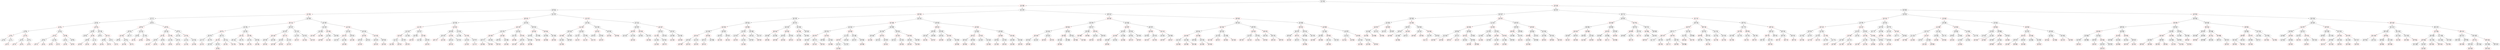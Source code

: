 digraph{
28280569 [label="[5191,5448]
max = 7340", color = black];
28280569->7307353;
28280569->51402021;
7307353 [label="[2532,2886]
max = 4469", color = red];
7307353->3049177;
7307353->17326314;
51402021 [label="[7003,7340]
max = 8285", color = red];
51402021->40311153;
51402021->68293256;
3049177 [label="[1508,2022]
max = 2830", color = black];
3049177->946017;
3049177->5860931;
17326314 [label="[3877,4469]
max = 5170", color = black];
17326314->10471681;
17326314->22748001;
40311153 [label="[6013,6704]
max = 6731", color = black];
40311153->31850079;
40311153->42856278;
68293256 [label="[8243,8285]
max = 9342", color = black];
68293256->60579223;
68293256->85273777;
946017 [label="[752,1258]
max = 1980", color = red];
946017->289501;
946017->2308681;
5860931 [label="[2071,2830]
max = 3178", color = black];
5860931->4556539;
5860931->7220417;
10471681 [label="[3030,3456]
max = 3569", color = red];
10471681->10160944;
10471681->12171358;
22748001 [label="[4400,5170]
max = 5819", color = black];
22748001->17915591;
22748001->28548015;
31850079 [label="[5543,5746]
max = 6297", color = black];
31850079->28445353;
31850079->36598165;
42856278 [label="[6367,6731]
max = 7513", color = black];
42856278->40891128;
42856278->50765342;
60579223 [label="[7503,8074]
max = 8258", color = black];
60579223->54959893;
60579223->64098597;
85273777 [label="[9128,9342]
max = 10012", color = red];
85273777->83084401;
85273777->94373113;
289501 [label="[375,772]
max = 874", color = black];
289501->103597;
289501->468465;
2308681 [label="[1166,1980]
max = 1980", color = black];
2308681->1167136;
2308681->2213281;
4556539 [label="[1806,2523]
max = 2523", color = red];
4556539->3806209;
4556539->4634694;
7220417 [label="[2272,3178]
max = 3178", color = red];
7220417->5129883;
7220417->6434551;
10160944 [label="[2847,3569]
max = 3761", color = black];
10160944->7352077;
10160944->11211542;
12171358 [label="[3447,3531]
max = 4554", color = black];
12171358->11328493;
12171358->16567453;
17915591 [label="[4081,4390]
max = 4633", color = red];
17915591->17881813;
17915591->19574426;
28548015 [label="[4906,5819]
max = 5819", color = red];
28548015->24112301;
28548015->25525951;
28445353 [label="[5304,5363]
max = 5949", color = black];
28445353->30365956;
28445353->32552929;
36598165 [label="[5812,6297]
max = 6791", color = red];
36598165->36618933;
36598165->40087274;
40891128 [label="[6263,6529]
max = 6911", color = black];
40891128->38438480;
40891128->43725898;
50765342 [label="[6757,7513]
max = 7611", color = red];
50765342->46457645;
50765342->52203850;
54959893 [label="[7404,7423]
max = 7423", color = red];
54959893->54759681;
54959893->56830897;
64098597 [label="[7762,8258]
max = 8258", color = red];
64098597->60698565;
64098597->65285203;
83084401 [label="[8820,9420]
max = 9484", color = black];
83084401->81382205;
83084401->82049606;
94373113 [label="[9426,10012]
max = 10100", color = black];
94373113->86480359;
94373113->96808501;
103597 [label="[194,534]
max = 981", color = black];
103597->13366;
103597->275662;
468465 [label="[536,874]
max = 874", color = black];
468465->330573;
468465->458767;
1167136 [label="[995,1173]
max = 1596", color = red];
1167136->1396501;
1167136->1466921;
2213281 [label="[1305,1696]
max = 1951", color = black];
2213281->2007939;
2213281->2680675;
3806209 [label="[1652,2304]
max = 2304", color = black];
3806209->3083036;
3806209->3762936;
4634694 [label="[2023,2291]
max = 2542", color = black];
4634694->4156076;
4634694->5183139;
5129883 [label="[2182,2351]
max = 2964", color = black];
5129883->4943963;
5129883->6630469;
6434551 [label="[2370,2715]
max = 2930", color = black];
6434551->6809321;
6434551->6009853;
7352077 [label="[2699,2724]
max = 3689", color = black];
7352077->8639401;
7352077->10214842;
11211542 [label="[2981,3761]
max = 3761", color = black];
11211542->8549776;
11211542->10996441;
11328493 [label="[3297,3436]
max = 3899", color = red];
11328493->10366921;
11328493->13073348;
16567453 [label="[3638,4554]
max = 4554", color = black];
16567453->14685304;
16567453->14950247;
17881813 [label="[4022,4446]
max = 4747", color = black];
17881813->18384415;
17881813->19225351;
19574426 [label="[4225,4633]
max = 4896", color = black];
19574426->20499553;
19574426->19539601;
24112301 [label="[4682,5150]
max = 5382", color = black];
24112301->24418135;
24112301->24357586;
25525951 [label="[5010,5095]
max = 6090", color = black];
25525951->27877096;
25525951->31059001;
30365956 [label="[5231,5805]
max = 6042", color = black];
30365956->31533199;
30365956->30700566;
32552929 [label="[5472,5949]
max = 6493", color = red];
32552929->32457565;
32552929->35743966;
36618933 [label="[5711,6412]
max = 6412", color = black];
36618933->33765733;
36618933->33558706;
40087274 [label="[5903,6791]
max = 6791", color = black];
40087274->35954010;
40087274->37296473;
38438480 [label="[6161,6239]
max = 6990", color = red];
38438480->42324451;
38438480->42554401;
43725898 [label="[6327,6911]
max = 7055", color = red];
43725898->41556421;
43725898->44890966;
46457645 [label="[6586,7054]
max = 7449", color = black];
46457645->42839015;
46457645->49826362;
52203850 [label="[6859,7611]
max = 7758", color = black];
52203850->52684579;
52203850->52017819;
54759681 [label="[7160,7648]
max = 7974", color = black];
54759681->54900467;
54759681->57739735;
56830897 [label="[7464,7614]
max = 7933", color = black];
56830897->59013588;
56830897->57590411;
60698565 [label="[7636,7949]
max = 8093", color = black];
60698565->61320662;
60698565->61824921;
65285203 [label="[7922,8241]
max = 9030", color = black];
65285203->67969465;
65285203->73585471;
81382205 [label="[8581,9484]
max = 9515", color = red];
81382205->77295905;
81382205->83408491;
82049606 [label="[8933,9185]
max = 9991", color = black];
82049606->82644668;
82049606->90758245;
86480359 [label="[9281,9318]
max = 9997", color = black];
86480359->92082368;
86480359->87366346;
96808501 [label="[9585,10100]
max = 10441", color = red];
96808501->96895218;
96808501->102332242;
13366 [label="[81,165]
max = 969", color = red];
13366->35854;
13366->27009;
275662 [label="[281,981]
max = 1186", color = red];
275662->186875;
275662->343941;
330573 [label="[484,683]
max = 1361", color = red];
330573->218961;
330573->694111;
458767 [label="[662,693]
max = 1418", color = red];
458767->833785;
458767->686934;
1396501 [label="[875,1596]
max = 1596", color = black];
1396501->721001;
1396501->1464541;
1466921 [label="[1085,1352]
max = 1957", color = black];
1466921->2000055;
1466921->1424662;
2007939 [label="[1241,1618]
max = 2056", color = black];
2007939->1580261;
2007939->2666633;
2680675 [label="[1374,1951]
max = 2244", color = red];
2680675->1919701;
2680675->3242581;
3083036 [label="[1577,1955]
max = 2572", color = red];
3083036->3342073;
3083036->4156353;
3762936 [label="[1705,2207]
max = 2634", color = red];
3762936->4435657;
3762936->4041181;
4156076 [label="[1925,2159]
max = 2749", color = red];
4156076->5146129;
4156076->3924783;
5183139 [label="[2039,2542]
max = 2542", color = black];
5183139->5090281;
5183139->4833657;
4943963 [label="[2111,2342]
max = 2918", color = red];
4943963->4432975;
4943963->6273701;
6630469 [label="[2237,2964]
max = 3240", color = black];
6630469->5556031;
6630469->7315921;
6809321 [label="[2324,2930]
max = 3292", color = black];
6809321->6955201;
6809321->7670361;
6009853 [label="[2451,2452]
max = 2817", color = red];
6009853->5920441;
6009853->7034050;
8639401 [label="[2618,3300]
max = 3339", color = red];
8639401->8597926;
8639401->7881581;
10214842 [label="[2769,3689]
max = 3689", color = red];
10214842->9203986;
10214842->9736441;
8549776 [label="[2923,2925]
max = 3556", color = black];
8549776->8614472;
8549776->10504425;
10996441 [label="[3021,3640]
max = 3640", color = black];
10996441->10354345;
10996441->9671433;
10366921 [label="[3132,3310]
max = 3853", color = black];
10366921->11603156;
10366921->12495280;
13073348 [label="[3353,3899]
max = 3899", color = black];
13073348->11228302;
13073348->13080601;
14685304 [label="[3499,4197]
max = 4334", color = red];
14685304->15082321;
14685304->14233319;
14950247 [label="[3782,3953]
max = 4635", color = red];
14950247->17210623;
14950247->17687161;
18384415 [label="[3946,4659]
max = 4659", color = red];
18384415->17816529;
18384415->17958479;
19225351 [label="[4050,4747]
max = 4747", color = black];
19225351->16317541;
19225351->18007585;
20499553 [label="[4187,4896]
max = 5027", color = red];
20499553->18726361;
20499553->21213941;
19539601 [label="[4285,4560]
max = 5212", color = black];
19539601->19033472;
19539601->22552325;
24418135 [label="[4537,5382]
max = 5382", color = red];
24418135->20666503;
24418135->23446753;
24357586 [label="[4809,5065]
max = 5765", color = black];
24357586->24247315;
24357586->27925661;
27877096 [label="[4995,5581]
max = 5581", color = red];
27877096->27687342;
27877096->25640733;
31059001 [label="[5100,6090]
max = 6090", color = red];
31059001->28519305;
31059001->30762070;
31533199 [label="[5219,6042]
max = 6174", color = red];
31533199->28963771;
31533199->32271499;
30700566 [label="[5285,5809]
max = 6042", color = red];
30700566->29108873;
30700566->31700473;
32457565 [label="[5364,6051]
max = 6211", color = black];
32457565->32967989;
32457565->33690673;
35743966 [label="[5505,6493]
max = 6493", color = black];
35743966->34633945;
35743966->35647296;
33765733 [label="[5622,6006]
max = 6006", color = red];
33765733->33343597;
33765733->33925377;
33558706 [label="[5781,5805]
max = 6333", color = red];
33558706->36395752;
33558706->33692089;
35954010 [label="[5897,6097]
max = 6595", color = black];
35954010->36163016;
35954010->38903906;
37296473 [label="[5956,6262]
max = 6437", color = red];
37296473->38197159;
37296473->35951488;
42324451 [label="[6055,6990]
max = 6990", color = black];
42324451->36976161;
42324451->42043311;
42554401 [label="[6258,6800]
max = 6800", color = black];
42554401->41601490;
42554401->39369111;
41556421 [label="[6285,6612]
max = 7302", color = black];
41556421->43054893;
41556421->46134037;
44890966 [label="[6363,7055]
max = 7055", color = black];
44890966->44215705;
44890966->41818255;
42839015 [label="[6478,6613]
max = 7277", color = red];
42839015->46449092;
42839015->46242676;
49826362 [label="[6689,7449]
max = 7449", color = red];
49826362->45399901;
49826362->49620502;
52684579 [label="[6791,7758]
max = 7758", color = black];
52684579->49765689;
52684579->47763431;
52017819 [label="[6898,7541]
max = 7634", color = red];
52017819->49013121;
52017819->53025765;
54900467 [label="[7094,7739]
max = 7861", color = red];
54900467->52741810;
54900467->55970321;
57739735 [label="[7241,7974]
max = 8337", color = red];
57739735->58665104;
57739735->61235266;
59013588 [label="[7439,7933]
max = 7964", color = black];
59013588->57752380;
59013588->59403477;
57590411 [label="[7489,7690]
max = 7733", color = black];
57590411->57811909;
57590411->56534786;
61320662 [label="[7577,8093]
max = 8093", color = red];
61320662->58163386;
61320662->58910439;
61824921 [label="[7705,8024]
max = 8562", color = red];
61824921->65918839;
61824921->64794633;
67969465 [label="[7836,8674]
max = 8696", color = red];
67969465->63466543;
67969465->68602745;
73585471 [label="[8149,9030]
max = 9030", color = red];
73585471->67741800;
73585471->68115293;
77295905 [label="[8468,9128]
max = 9128", color = black];
77295905->70814173;
77295905->76780861;
83408491 [label="[8766,9515]
max = 9601", color = black];
83408491->83557504;
83408491->83598791;
82644668 [label="[8857,9331]
max = 9566", color = red];
82644668->83045575;
82644668->85108703;
90758245 [label="[9084,9991]
max = 9991", color = red];
90758245->89724861;
90758245->88520041;
92082368 [label="[9211,9997]
max = 9727", color = red];
92082368->87105501;
92082368->89828846;
87366346 [label="[9339,9355]
max = 10071", color = red];
87366346->93878929;
87366346->94395484;
96895218 [label="[9521,10177]
max = 10278", color = black];
96895218->96060841;
96895218->98124067;
102332242 [label="[9801,10441]
max = 10751", color = black];
102332242->96041059;
102332242->106219881;
35854 [label="[37,969]
max = 969", color = black];
35854->1122;
35854->83929;
27009 [label="[128,211]
max = 988", color = black];
27009->19900;
27009->184757;
186875 [label="[223,838]
max = 961", color = black];
186875->195084;
186875->117481;
343941 [label="[290,1186]
max = 1186", color = black];
343941->260833;
343941->384061;
218961 [label="[460,476]
max = 1363", color = black];
218961->562920;
218961->566138;
694111 [label="[510,1361]
max = 1440", color = black];
694111->429713;
694111->758881;
833785 [label="[588,1418]
max = 1484", color = black];
833785->421491;
833785->945309;
686934 [label="[689,997]
max = 1162", color = black];
686934->788999;
686934->548285;
721001 [label="[824,875]
max = 1723", color = red];
721001->1200373;
721001->1454213;
1464541 [label="[924,1585]
max = 1585", color = black];
1464541->1093258;
1464541->1333181;
2000055 [label="[1022,1957]
max = 1957", color = black];
2000055->1158313;
2000055->1828839;
1424662 [label="[1137,1253]
max = 1875", color = black];
1424662->1619416;
1424662->2171251;
1580261 [label="[1210,1306]
max = 2008", color = black];
1580261->1671983;
1580261->2463817;
2666633 [label="[1297,2056]
max = 2056", color = red];
2666633->2604057;
2666633->2641905;
1919701 [label="[1350,1422]
max = 2255", color = black];
1919701->2841957;
1919701->3080331;
3242581 [label="[1445,2244]
max = 2244", color = black];
3242581->2633665;
3242581->2319661;
3342073 [label="[1572,2126]
max = 2318", color = black];
3342073->3574357;
3342073->2664663;
4156353 [label="[1616,2572]
max = 2572", color = black];
4156353->3160081;
4156353->4046140;
4435657 [label="[1684,2634]
max = 2634", color = black];
4435657->4281313;
4435657->3131401;
4041181 [label="[1716,2355]
max = 2355", color = black];
4041181->3423141;
4041181->4051732;
5146129 [label="[1872,2749]
max = 2749", color = black];
5146129->4637613;
5146129->4294360;
3924783 [label="[1942,2021]
max = 2923", color = black];
3924783->5366866;
3924783->5819694;
5090281 [label="[2028,2510]
max = 2967", color = red];
5090281->6005209;
5090281->5312497;
4833657 [label="[2056,2351]
max = 2963", color = red];
4833657->6086003;
4833657->5568499;
4432975 [label="[2093,2118]
max = 2246", color = black];
4432975->4332637;
4432975->4716601;
6273701 [label="[2150,2918]
max = 2918", color = black];
6273701->4963865;
6273701->5782959;
5556031 [label="[2190,2537]
max = 3075", color = red];
5556031->6731176;
5556031->6689230;
7315921 [label="[2258,3240]
max = 3240", color = black];
7315921->5832001;
7315921->6491610;
6955201 [label="[2300,3024]
max = 3139", color = red];
6955201->7241852;
6955201->7260508;
7670361 [label="[2330,3292]
max = 3292", color = red];
7670361->6630664;
7670361->6390931;
5920441 [label="[2395,2472]
max = 3143", color = black];
5920441->5821274;
5920441->7681493;
7034050 [label="[2497,2817]
max = 2817", color = black];
7034050->6397269;
7034050->6705182;
8597926 [label="[2575,3339]
max = 3339", color = black];
8597926->8012230;
8597926->8364455;
7881581 [label="[2660,2963]
max = 3675", color = black];
7881581->8098665;
7881581->9900451;
9203986 [label="[2745,3353]
max = 3551", color = black];
9203986->8075179;
9203986->9807863;
9736441 [label="[2814,3460]
max = 3460", color = black];
9736441->8898401;
9736441->8893270;
8614472 [label="[2861,3011]
max = 3062", color = red];
8614472->8738949;
8614472->11071425;
10504425 [label="[2954,3556]
max = 3556", color = red];
10504425->8702452;
10504425->10044143;
10354345 [label="[3017,3432]
max = 3852", color = red];
10354345->10623541;
10354345->11625337;
9671433 [label="[3028,3194]
max = 3540", color = black];
11603156 [label="[3095,3749]
max = 3749", color = black];
11603156->11200841;
11603156->10783297;
12495280 [label="[3243,3853]
max = 3853", color = red];
12495280->11033722;
12495280->10745164;
11228302 [label="[3321,3381]
max = 4169", color = black];
11228302->13778546;
11228302->12912583;
13080601 [label="[3380,3870]
max = 4249", color = black];
13080601->12192625;
13080601->14586818;
15082321 [label="[3480,4334]
max = 4334", color = black];
15082321->12882871;
15082321->13963348;
14233319 [label="[3553,4006]
max = 4310", color = black];
14233319->14662369;
14233319->15386701;
17210623 [label="[3718,4629]
max = 4629", color = black];
17210623->15058594;
17210623->16298817;
17687161 [label="[3816,4635]
max = 4635", color = black];
17687161->17425612;
17687161->16400512;
17816529 [label="[3914,4552]
max = 4552", color = black];
17816529->16379092;
17816529->17222608;
17958479 [label="[3989,4502]
max = 4502", color = black];
17958479->17394456;
17958479->16084069;
16317541 [label="[4035,4044]
max = 4665", color = black];
16317541->20068651;
16317541->18883921;
18007585 [label="[4064,4431]
max = 4753", color = red];
18007585->19263910;
18007585->17809705;
18726361 [label="[4143,4520]
max = 4810", color = black];
18726361->19812391;
18726361->18312175;
21213941 [label="[4220,5027]
max = 5061", color = black];
21213941->21286567;
21213941->19497985;
19033472 [label="[4259,4469]
max = 5126", color = red];
19033472->18197313;
19033472->21857265;
22552325 [label="[4327,5212]
max = 5212", color = red];
22552325->20690056;
22552325->22010325;
20666503 [label="[4482,4611]
max = 5391", color = black];
20666503->23795875;
20666503->24342985;
23446753 [label="[4592,5106]
max = 5106", color = black];
23446753->21927976;
23446753->23506879;
24247315 [label="[4746,5109]
max = 5258", color = red];
24247315->24085777;
24247315->25133241;
27925661 [label="[4844,5765]
max = 5795", color = red];
27925661->27722089;
27925661->28320166;
27687342 [label="[4961,5581]
max = 5747", color = black];
27687342->26228788;
27687342->28522362;
25640733 [label="[5006,5122]
max = 5783", color = black];
25640733->27423045;
25640733->28955482;
28519305 [label="[5071,5624]
max = 5863", color = black];
28519305->29678507;
28519305->29633981;
30762070 [label="[5133,5993]
max = 6112", color = black];
30762070->31262881;
30762070->29419309;
28963771 [label="[5214,5555]
max = 6098", color = black];
28963771->31233951;
28963771->31807169;
32271499 [label="[5227,6174]
max = 6174", color = black];
32271499->27593110;
29108873 [label="[5281,5512]
max = 5512", color = black];
31700473 [label="[5294,5988]
max = 6211", color = black];
32967989 [label="[5308,6211]
max = 6211", color = black];
32967989->31052581;
33690673 [label="[5441,6192]
max = 6192", color = red];
33690673->29320377;
33690673->30045583;
34633945 [label="[5487,6312]
max = 6312", color = black];
34633945->32459797;
34633945->32747001;
35647296 [label="[5531,6445]
max = 6445", color = red];
35647296->30696761;
35647296->35304751;
33343597 [label="[5588,5967]
max = 6230", color = black];
33343597->34620111;
33343597->32072783;
33925377 [label="[5696,5956]
max = 6691", color = black];
33925377->32265429;
33925377->38178847;
36395752 [label="[5747,6333]
max = 6519", color = black];
36395752->33426901;
36395752->33419233;
33692089 [label="[5793,5816]
max = 6519", color = black];
33692089->34380413;
33692089->37797163;
36163016 [label="[5845,6187]
max = 6565", color = red];
36163016->34163626;
36163016->38543116;
38903906 [label="[5899,6595]
max = 6595", color = black];
38197159 [label="[5934,6437]
max = 6890", color = black];
38197159->40823251;
38197159->37499593;
35951488 [label="[5973,6019]
max = 6789", color = black];
35951488->40530331;
35951488->36041971;
36976161 [label="[6032,6130]
max = 6130", color = red];
36976161->37894785;
36976161->41108257;
42043311 [label="[6095,6898]
max = 6898", color = red];
42043311->38396161;
42043311->38030594;
41601490 [label="[6199,6711]
max = 6819", color = red];
41601490->42039136;
41601490->41668057;
39369111 [label="[6259,6290]
max = 6467", color = black];
39369111->40496355;
43054893 [label="[6268,6869]
max = 6878", color = red];
43054893->43097549;
43054893->40554558;
46134037 [label="[6318,7302]
max = 7302", color = black];
46134037->44909881;
44215705 [label="[6331,6984]
max = 6984", color = red];
44215705->41075371;
44215705->40733955;
41818255 [label="[6366,6569]
max = 6569", color = black];
46449092 [label="[6383,7277]
max = 7277", color = black];
46449092->45483021;
46449092->45658297;
46242676 [label="[6525,7087]
max = 7087", color = black];
46242676->43507493;
46242676->45302665;
45399901 [label="[6652,6825]
max = 7322", color = black];
45399901->45783863;
45399901->48910961;
49620502 [label="[6741,7361]
max = 7361", color = black];
49620502->47101055;
49620502->47329393;
49765689 [label="[6769,7352]
max = 7398", color = red];
49765689->50010481;
49765689->48754155;
47763431 [label="[6838,6985]
max = 7281", color = red];
47763431->49452553;
47763431->47956389;
49013121 [label="[6880,7124]
max = 7810", color = black];
49013121->53429377;
49013121->53771851;
53025765 [label="[6946,7634]
max = 7634", color = black];
53025765->51667795;
53025765->53018633;
52741810 [label="[7069,7461]
max = 7877", color = black];
52741810->55289710;
52741810->55737653;
55970321 [label="[7120,7861]
max = 7861", color = black];
55970321->52648355;
55970321->54174261;
58665104 [label="[7231,8113]
max = 8113", color = black];
58665104->56598539;
58665104->52569641;
61235266 [label="[7345,8337]
max = 8337", color = black];
61235266->56068741;
61235266->61127637;
57752380 [label="[7407,7797]
max = 7797", color = black];
59403477 [label="[7459,7964]
max = 7964", color = black];
59403477->56633953;
57811909 [label="[7476,7733]
max = 8074", color = black];
57811909->60353151;
56534786 [label="[7495,7543]
max = 8357", color = red];
56534786->58220333;
56534786->62644073;
58163386 [label="[7539,7715]
max = 7793", color = black];
58163386->58533224;
58163386->57168398;
58910439 [label="[7622,7729]
max = 8294", color = black];
58910439->63042695;
58910439->58774033;
65918839 [label="[7699,8562]
max = 8562", color = black];
65918839->64132039;
65918839->65028727;
64794633 [label="[7721,8392]
max = 8664", color = black];
64794633->66860089;
64794633->60333407;
63466543 [label="[7794,8143]
max = 8165", color = black];
63466543->63338761;
63466543->63825806;
68602745 [label="[7889,8696]
max = 8696", color = black];
68602745->63556630;
68602745->65470703;
67741800 [label="[8077,8387]
max = 8722", color = black];
67741800->69967885;
67741800->66283981;
68115293 [label="[8183,8324]
max = 8432", color = black];
68115293->67933977;
68115293->69201425;
70814173 [label="[8294,8538]
max = 8557", color = red];
70814173->69891155;
70814173->71673433;
76780861 [label="[8535,8996]
max = 9343", color = black];
76780861->73381953;
76780861->79826593;
83557504 [label="[8703,9601]
max = 9601", color = black];
83557504->78013235;
83557504->81085353;
83598791 [label="[8786,9515]
max = 9564", color = black];
83598791->79791393;
83598791->84277969;
83045575 [label="[8829,9406]
max = 9517", color = black];
83045575->83202101;
83045575->79118425;
85108703 [label="[8897,9566]
max = 9886", color = black];
85108703->84482410;
85108703->88183121;
89724861 [label="[9004,9965]
max = 9965", color = black];
89724861->86961235;
89724861->87701420;
88520041 [label="[9107,9720]
max = 10041", color = black];
88520041->91403224;
88520041->90507851;
87105501 [label="[9169,9500]
max = 9765", color = black];
87105501->88662960;
87105501->89701291;
89828846 [label="[9235,9727]
max = 9732", color = black];
89828846->85599105;
89828846->90079393;
93878929 [label="[9306,10088]
max = 10184", color = black];
93878929->91701009;
93878929->94925065;
94395484 [label="[9373,10071]
max = 10071", color = black];
94395484->91671406;
94395484->92153647;
96060841 [label="[9480,10133]
max = 10169", color = black];
96060841->96208910;
96060841->93930373;
98124067 [label="[9547,10278]
max = 10323", color = black];
98124067->96743329;
98124067->98811757;
96041059 [label="[9707,9894]
max = 10640", color = red];
96041059->102665361;
96041059->103533517;
106219881 [label="[9880,10751]
max = 10751", color = red];
106219881->105360595;
106219881->105486616;
1122 [label="[19,59]
max = 659", color = red];
1122->9886;
1122->1891;
83929 [label="[78,1076]
max = 1076", color = red];
83929->24991;
83929->59521;
19900 [label="[99,201]
max = 1040", color = red];
19900->83839;
19900->116481;
184757 [label="[187,988]
max = 988", color = red];
184757->86395;
184757->169156;
195084 [label="[203,961]
max = 961", color = black];
117481 [label="[267,440]
max = 590", color = red];
117481->146321;
117481->73984;
260833 [label="[286,912]
max = 912", color = black];
384061 [label="[346,1110]
max = 1110", color = red];
384061->304921;
384061->216295;
562920 [label="[413,1363]
max = 1363", color = red];
562920->368601;
562920->412877;
566138 [label="[481,1177]
max = 1177", color = black];
429713 [label="[502,856]
max = 856", color = black];
429713->300652;
758881 [label="[527,1440]
max = 1440", color = black];
758881->332305;
758881->361461;
421491 [label="[565,746]
max = 1484", color = red];
421491->458991;
421491->528241;
945309 [label="[637,1484]
max = 1549", color = red];
945309->951087;
945309->465741;
788999 [label="[679,1162]
max = 1351", color = black];
548285 [label="[733,748]
max = 1459", color = red];
548285->963264;
548285->1085497;
1200373 [label="[804,1493]
max = 1714", color = black];
1200373->1292357;
1200373->1087837;
1454213 [label="[844,1723]
max = 1723", color = black];
1454213->1159246;
1454213->956927;
1093258 [label="[891,1227]
max = 1396", color = red];
1093258->1067221;
1093258->1598465;
1333181 [label="[955,1396]
max = 1396", color = red];
1333181->1225030;
1333181->1765595;
1158313 [label="[1002,1156]
max = 1648", color = red];
1158313->1641409;
1158313->1586321;
1828839 [label="[1067,1714]
max = 1714", color = red];
1828839->1755771;
1828839->1727524;
1619416 [label="[1113,1455]
max = 1527", color = black];
1619416->1672066;
2171251 [label="[1158,1875]
max = 1875", color = black];
2171251->2109091;
2171251->2480286;
1671983 [label="[1202,1391]
max = 1391", color = red];
2463817 [label="[1227,2008]
max = 2008", color = red];
2604057 [label="[1274,2044]
max = 2044", color = black];
2604057->2502241;
2604057->2319033;
2641905 [label="[1304,2026]
max = 2026", color = black];
2841957 [label="[1333,2132]
max = 2132", color = red];
2841957->2669742;
2841957->2801761;
3080331 [label="[1366,2255]
max = 2255", color = black];
3080331->2496143;
2633665 [label="[1392,1892]
max = 2315", color = red];
2633665->2030645;
2633665->3324341;
2319661 [label="[1470,1578]
max = 2336", color = red];
2319661->3244935;
2319661->3475969;
3574357 [label="[1542,2318]
max = 2318", color = red];
3574357->2541592;
3574357->2444533;
2664663 [label="[1573,1694]
max = 1694", color = black];
3160081 [label="[1584,1995]
max = 1995", color = black];
3160081->2668193;
4046140 [label="[1623,2493]
max = 2493", color = red];
4046140->3791866;
4046140->2691239;
4281313 [label="[1662,2576]
max = 2576", color = black];
4281313->2843581;
4281313->3665258;
3131401 [label="[1700,1842]
max = 2522", color = red];
3131401->3577693;
3131401->4292445;
3423141 [label="[1715,1996]
max = 1996", color = black];
4051732 [label="[1767,2293]
max = 2293", color = red];
4051732->3658491;
4051732->3651269;
4637613 [label="[1861,2492]
max = 2492", color = red];
4637613->5100451;
4637613->4254671;
4294360 [label="[1901,2259]
max = 2684", color = red];
4294360->4528287;
4294360->5142545;
5366866 [label="[1941,2765]
max = 2765", color = black];
5366866->5201593;
5819694 [label="[1991,2923]
max = 2923", color = red];
5819694->4389541;
5819694->5840001;
6005209 [label="[2024,2967]
max = 2967", color = black];
6005209->5075131;
5312497 [label="[2037,2608]
max = 2608", color = black];
6086003 [label="[2054,2963]
max = 2963", color = black];
6086003->5902711;
5568499 [label="[2067,2694]
max = 2694", color = black];
5568499->4951118;
4332637 [label="[2079,2084]
max = 2855", color = red];
4332637->5924126;
4332637->4675033;
4716601 [label="[2100,2246]
max = 2246", color = black];
4963865 [label="[2147,2312]
max = 2971", color = black];
4963865->6360912;
5782959 [label="[2153,2686]
max = 2754", color = black];
5782959->4704238;
5782959->5951395;
6731176 [label="[2189,3075]
max = 3075", color = black];
6689230 [label="[2229,3001]
max = 3001", color = black];
6689230->5890351;
5832001 [label="[2250,2592]
max = 3240", color = red];
6491610 [label="[2269,2861]
max = 2861", color = red];
7241852 [label="[2291,3161]
max = 3161", color = black];
7260508 [label="[2313,3139]
max = 3139", color = black];
7260508->5568655;
6630664 [label="[2329,2847]
max = 2847", color = black];
6390931 [label="[2341,2730]
max = 2730", color = black];
6390931->6254275;
5821274 [label="[2377,2449]
max = 3034", color = red];
5821274->7196649;
5821274->6732119;
7681493 [label="[2444,3143]
max = 3143", color = black];
6397269 [label="[2452,2609]
max = 2855", color = black];
6397269->7060416;
6705182 [label="[2501,2681]
max = 2681", color = black];
6705182->6648742;
8012230 [label="[2559,3131]
max = 3131", color = red];
8012230->6548361;
8012230->7116725;
8364455 [label="[2609,3206]
max = 3206", color = red];
8364455->7095502;
8364455->7031809;
8098665 [label="[2632,3077]
max = 3250", color = black];
8098665->8570251;
9900451 [label="[2694,3675]
max = 3675", color = black];
9900451->9187075;
8075179 [label="[2718,2971]
max = 2974", color = black];
8075179->8053593;
9807863 [label="[2762,3551]
max = 3621", color = red];
9807863->9957751;
9807863->9928817;
8898401 [label="[2800,3178]
max = 3291", color = black];
8898401->9234547;
8893270 [label="[2817,3157]
max = 3157", color = black];
8738949 [label="[2854,3062]
max = 3062", color = black];
8738949->8305441;
11071425 [label="[2912,3802]
max = 3802", color = black];
8702452 [label="[2943,2957]
max = 3509", color = black];
8702452->10302425;
8702452->8973901;
10044143 [label="[2962,3391]
max = 3391", color = black];
10044143->9542121;
10623541 [label="[3001,3540]
max = 3540", color = black];
10623541->9608281;
11625337 [label="[3018,3852]
max = 3852", color = black];
11200841 [label="[3052,3670]
max = 3770", color = red];
11200841->10202251;
11200841->11619141;
10783297 [label="[3104,3474]
max = 3749", color = red];
10783297->12605763;
10783297->10425829;
11033722 [label="[3177,3473]
max = 4079", color = black];
11033722->12926352;
11033722->10883833;
10745164 [label="[3267,3289]
max = 3882", color = black];
10745164->10968751;
10745164->12690259;
13778546 [label="[3305,4169]
max = 4304", color = black];
13778546->14254849;
12912583 [label="[3334,3873]
max = 4133", color = red];
12912583->13771157;
12912583->12044830;
12192625 [label="[3357,3632]
max = 4215", color = red];
12192625->14141326;
12192625->14148001;
14586818 [label="[3433,4249]
max = 4249", color = red];
14586818->12759961;
14586818->13422881;
12882871 [label="[3465,3718]
max = 3951", color = black];
12882871->13634902;
12882871->13623327;
13963348 [label="[3483,4009]
max = 4334", color = black];
14662369 [label="[3528,4156]
max = 4156", color = black];
14662369->12912612;
15386701 [label="[3570,4310]
max = 4497", color = red];
15386701->16040800;
15386701->13230807;
15058594 [label="[3663,4111]
max = 4415", color = red];
15058594->16158901;
15058594->14405546;
16298817 [label="[3728,4372]
max = 4587", color = red];
16298817->17077402;
16298817->15488139;
17425612 [label="[3789,4599]
max = 4599", color = red];
17425612->14966389;
17425612->14477857;
16400512 [label="[3831,4281]
max = 4842", color = red];
16400512->17581978;
16400512->18646543;
16379092 [label="[3897,4203]
max = 4203", color = red];
16379092->15795289;
16379092->15788708;
17222608 [label="[3933,4379]
max = 4873", color = black];
17222608->19082669;
17222608->18894857;
17394456 [label="[3965,4387]
max = 4888", color = red];
17394456->16366153;
17394456->19459129;
16084069 [label="[4004,4017]
max = 4496", color = black];
16084069->17984001;
16084069->17650321;
20068651 [label="[4025,4986]
max = 4986", color = red];
18883921 [label="[4048,4665]
max = 4665", color = red];
19263910 [label="[4053,4753]
max = 5018", color = black];
19263910->20353009;
17809705 [label="[4068,4378]
max = 4378", color = black];
17809705->16968119;
19812391 [label="[4119,4810]
max = 4931", color = red];
19812391->18405739;
19812391->20365031;
18312175 [label="[4178,4383]
max = 4864", color = black];
18312175->20205057;
21286567 [label="[4206,5061]
max = 5061", color = black];
21286567->19782001;
21286567->19672401;
19497985 [label="[4224,4616]
max = 4616", color = black];
18197313 [label="[4228,4304]
max = 4304", color = black];
21857265 [label="[4264,5126]
max = 5126", color = black];
21857265->19472771;
21857265->18592189;
20690056 [label="[4297,4815]
max = 4815", color = black];
22010325 [label="[4343,5068]
max = 5068", color = black];
22010325->18974061;
22010325->19685087;
23795875 [label="[4414,5391]
max = 5391", color = red];
23795875->22721801;
23795875->20001997;
24342985 [label="[4518,5388]
max = 5388", color = red];
24342985->22665521;
24342985->23390369;
21927976 [label="[4575,4793]
max = 5358", color = black];
21927976->24416407;
21927976->23275891;
23506879 [label="[4611,5098]
max = 5098", color = black];
23506879->22161226;
23506879->22524007;
24085777 [label="[4719,5104]
max = 5412", color = black];
24085777->23467810;
24085777->25609585;
25133241 [label="[4780,5258]
max = 5258", color = black];
25133241->23546134;
25133241->23513619;
27722089 [label="[4833,5736]
max = 5736", color = black];
28320166 [label="[4887,5795]
max = 5795", color = black];
28320166->25489931;
28320166->26551009;
26228788 [label="[4909,5343]
max = 5647", color = black];
26228788->27845358;
28522362 [label="[4963,5747]
max = 5747", color = red];
28522362->25167265;
28522362->25641151;
27423045 [label="[4996,5489]
max = 5489", color = black];
28955482 [label="[5007,5783]
max = 5783", color = black];
29678507 [label="[5062,5863]
max = 5863", color = black];
29678507->28263295;
29678507->28814161;
29633981 [label="[5090,5822]
max = 5822", color = red];
29633981->26203138;
29633981->27588130;
31262881 [label="[5115,6112]
max = 6112", color = black];
31262881->30049102;
31262881->30950401;
29419309 [label="[5164,5697]
max = 5697", color = red];
29419309->26635697;
29419309->28751542;
31233951 [label="[5210,5995]
max = 5995", color = red];
31807169 [label="[5216,6098]
max = 6098", color = red];
27593110 [label="[5223,5283]
max = 5283", color = red];
31052581 [label="[5330,5826]
max = 5826", color = red];
29320377 [label="[5372,5458]
max = 5868", color = black];
29320377->31781089;
30045583 [label="[5446,5517]
max = 5517", color = black];
32459797 [label="[5484,5919]
max = 5954", color = red];
32747001 [label="[5500,5954]
max = 5954", color = red];
30696761 [label="[5521,5560]
max = 5712", color = black];
30696761->31478833;
35304751 [label="[5538,6375]
max = 6445", color = black];
34620111 [label="[5557,6230]
max = 6230", color = black];
34620111->31441195;
34620111->32437585;
32072783 [label="[5614,5713]
max = 6127", color = black];
32072783->34347963;
32072783->32449249;
32265429 [label="[5629,5732]
max = 6542", color = red];
32265429->36785667;
32265429->34006657;
38178847 [label="[5706,6691]
max = 6691", color = black];
33426901 [label="[5714,5850]
max = 6504", color = black];
33426901->37170361;
33419233 [label="[5754,5808]
max = 5808", color = black];
34380413 [label="[5786,5942]
max = 6607", color = red];
34380413->37958831;
34380413->38261138;
37797163 [label="[5798,6519]
max = 6519", color = red];
37797163->37031237;
37797163->35119001;
34163626 [label="[5825,5865]
max = 5865", color = black];
38543116 [label="[5871,6565]
max = 6716", color = black];
38543116->39436353;
40823251 [label="[5925,6890]
max = 6890", color = red];
40823251->37979709;
40823251->40490041;
37499593 [label="[5941,6312]
max = 6312", color = black];
40530331 [label="[5970,6789]
max = 6789", color = black];
40530331->39797063;
36041971 [label="[5997,6010]
max = 6253", color = black];
36041971->35963946;
36041971->37524254;
37894785 [label="[6016,6299]
max = 6417", color = black];
37894785->38675260;
41108257 [label="[6048,6797]
max = 6797", color = black];
41108257->37375372;
38396161 [label="[6060,6336]
max = 6336", color = black];
38030594 [label="[6131,6203]
max = 6405", color = black];
38030594->39205006;
38030594->42505651;
42039136 [label="[6165,6819]
max = 6963", color = black];
42039136->43024378;
41668057 [label="[6234,6684]
max = 6699", color = black];
41668057->44116645;
41668057->41888848;
40496355 [label="[6262,6467]
max = 6467", color = red];
43097549 [label="[6266,6878]
max = 6878", color = black];
40554558 [label="[6271,6467]
max = 7278", color = black];
40554558->45720397;
44909881 [label="[6312,7115]
max = 7115", color = red];
41075371 [label="[6330,6489]
max = 6489", color = black];
40733955 [label="[6334,6431]
max = 6753", color = black];
40733955->42868045;
45483021 [label="[6380,7129]
max = 7187", color = red];
45483021->45831500;
45483021->45050539;
45658297 [label="[6438,7092]
max = 7129", color = red];
45658297->44481091;
45658297->45538881;
43507493 [label="[6517,6676]
max = 7055", color = black];
43507493->42411727;
43507493->46012711;
45302665 [label="[6558,6908]
max = 6908", color = black];
45783863 [label="[6599,6938]
max = 7093", color = red];
45783863->46728685;
45783863->45180665;
48910961 [label="[6680,7322]
max = 7322", color = black];
47101055 [label="[6722,7007]
max = 7566", color = black];
47101055->50866219;
47329393 [label="[6744,7018]
max = 7092", color = black];
47329393->47871001;
50010481 [label="[6760,7398]
max = 7398", color = black];
50010481->47935819;
48754155 [label="[6778,7193]
max = 7193", color = black];
49452553 [label="[6792,7281]
max = 7281", color = black];
49452553->47868351;
47956389 [label="[6847,7004]
max = 7676", color = black];
47956389->52580601;
53429377 [label="[6864,7784]
max = 7784", color = red];
53429377->48212413;
53429377->53128291;
53771851 [label="[6885,7810]
max = 7810", color = black];
51667795 [label="[6939,7446]
max = 7516", color = black];
51667795->50676660;
51667795->52161041;
53018633 [label="[6956,7622]
max = 7622", color = black];
53018633->50204441;
55289710 [label="[7037,7857]
max = 7948", color = black];
55289710->55874441;
55737653 [label="[7076,7877]
max = 7877", color = black];
52648355 [label="[7106,7409]
max = 7432", color = black];
52648355->52782065;
52648355->50672933;
54174261 [label="[7147,7580]
max = 7580", color = red];
54174261->52050601;
54174261->53812756;
56598539 [label="[7199,7862]
max = 7862", color = red];
56598539->52415101;
56598539->55725937;
52569641 [label="[7240,7261]
max = 7261", color = black];
56068741 [label="[7335,7644]
max = 7644", color = red];
56068741->53812928;
56068741->54616629;
61127637 [label="[7379,8284]
max = 8284", color = red];
61127637->59319769;
61127637->60295201;
56633953 [label="[7444,7608]
max = 7608", color = red];
60353151 [label="[7475,8074]
max = 8074", color = red];
58220333 [label="[7492,7771]
max = 7771", color = black];
62644073 [label="[7496,8357]
max = 8492", color = black];
62644073->63698493;
58533224 [label="[7511,7793]
max = 8180", color = black];
58533224->59230993;
58533224->61448161;
57168398 [label="[7543,7579]
max = 8377", color = red];
57168398->63162581;
57168398->62068897;
63042695 [label="[7601,8294]
max = 8461", color = black];
63042695->64193608;
63042695->64039249;
58774033 [label="[7632,7701]
max = 7701", color = black];
64132039 [label="[7698,8331]
max = 8331", color = black];
64132039->62218891;
65028727 [label="[7703,8442]
max = 8442", color = black];
66860089 [label="[7717,8664]
max = 8664", color = red];
66860089->65015017;
66860089->66105517;
60333407 [label="[7742,7793]
max = 7793", color = black];
63338761 [label="[7785,8136]
max = 8136", color = black];
63825806 [label="[7817,8165]
max = 8601", color = black];
63825806->63962752;
63825806->67259821;
63556630 [label="[7863,8083]
max = 8635", color = red];
63556630->67715671;
63556630->67355553;
65470703 [label="[7909,8278]
max = 8818", color = black];
65470703->69750381;
69967885 [label="[8022,8722]
max = 8753", color = red];
69967885->69936471;
69967885->69291821;
66283981 [label="[8135,8148]
max = 8685", color = red];
66283981->70635106;
66283981->72394890;
67933977 [label="[8173,8312]
max = 8469", color = black];
67933977->66699881;
67933977->69267952;
69201425 [label="[8207,8432]
max = 8918", color = black];
69201425->71576205;
69201425->73297043;
69891155 [label="[8278,8443]
max = 8988", color = black];
69891155->70337725;
69891155->74474569;
71673433 [label="[8376,8557]
max = 9406", color = black];
71673433->72181586;
71673433->79433671;
73381953 [label="[8512,8621]
max = 9304", color = red];
73381953->76500001;
73381953->79288689;
79826593 [label="[8544,9343]
max = 9343", color = red];
79826593->74032865;
79826593->73487715;
78013235 [label="[8647,9022]
max = 9022", color = red];
78013235->76018339;
78013235->77860745;
81085353 [label="[8732,9286]
max = 9288", color = red];
81085353->80954209;
81085353->78119641;
79791393 [label="[8776,9092]
max = 9092", color = black];
84277969 [label="[8812,9564]
max = 9564", color = black];
84277969->79685977;
83202101 [label="[8825,9428]
max = 9428", color = black];
79118425 [label="[8844,8946]
max = 8952", color = black];
79118425->79162537;
84482410 [label="[8877,9517]
max = 9566", color = red];
84482410->78898625;
84482410->82939660;
88183121 [label="[8920,9886]
max = 9886", color = red];
88183121->86444887;
88183121->82716211;
86961235 [label="[8966,9699]
max = 9912", color = red];
86961235->85211229;
86961235->89158441;
87701420 [label="[9061,9679]
max = 9711", color = red];
87701420->87342256;
87701420->88166170;
91403224 [label="[9103,10041]
max = 10041", color = black];
90507851 [label="[9110,9935]
max = 10032", color = black];
90507851->91371457;
90507851->89608849;
88662960 [label="[9149,9691]
max = 9691", color = black];
89701291 [label="[9186,9765]
max = 9818", color = red];
89701291->86502897;
89701291->90404145;
85599105 [label="[9232,9272]
max = 9756", color = black];
85599105->89999101;
90079393 [label="[9256,9732]
max = 10235", color = red];
90079393->87032431;
90079393->94806806;
91701009 [label="[9289,9872]
max = 9872", color = black];
91701009->88383916;
94925065 [label="[9321,10184]
max = 10184", color = black];
91671406 [label="[9359,9795]
max = 10352", color = red];
91671406->90169601;
91671406->96987889;
92153647 [label="[9414,9789]
max = 10127", color = red];
92153647->94618195;
92153647->95355833;
96208910 [label="[9461,10169]
max = 10169", color = red];
96208910->90834186;
96208910->92059815;
93930373 [label="[9486,9902]
max = 10249", color = red];
93930373->90429889;
93930373->97437244;
96743329 [label="[9537,10144]
max = 10144", color = black];
96743329->91392512;
98811757 [label="[9572,10323]
max = 10323", color = black];
98811757->96051253;
98811757->92207501;
102665361 [label="[9649,10640]
max = 10640", color = black];
102665361->92534131;
102665361->96789355;
103533517 [label="[9771,10596]
max = 10596", color = black];
103533517->101474869;
103533517->102356437;
105360595 [label="[9822,10727]
max = 10727", color = black];
105360595->99501141;
105360595->97604411;
105486616 [label="[9945,10607]
max = 10607", color = black];
105486616->98842140;
105486616->99899297;
9886 [label="[15,659]
max = 659", color = black];
1891 [label="[27,70]
max = 574", color = black];
1891->14925;
24991 [label="[42,595]
max = 976", color = black];
24991->30521;
24991->44897;
59521 [label="[80,744]
max = 744", color = black];
59521->44794;
83839 [label="[89,942]
max = 942", color = black];
83839->11001;
83839->17579;
116481 [label="[112,1040]
max = 1040", color = black];
116481->57121;
116481->30876;
86395 [label="[154,561]
max = 561", color = black];
86395->38571;
86395->65017;
169156 [label="[189,895]
max = 895", color = black];
146321 [label="[248,590]
max = 590", color = black];
146321->98242;
146321->77938;
73984 [label="[271,273]
max = 922", color = black];
73984->258161;
304921 [label="[308,990]
max = 990", color = black];
304921->184514;
304921->195161;
216295 [label="[354,611]
max = 611", color = black];
216295->174641;
368601 [label="[388,950]
max = 950", color = black];
412877 [label="[443,932]
max = 1045", color = black];
412877->444126;
412877->331597;
300652 [label="[507,593]
max = 593", color = red];
332305 [label="[516,644]
max = 682", color = red];
361461 [label="[530,682]
max = 682", color = red];
458991 [label="[553,830]
max = 974", color = black];
458991->554659;
458991->543493;
528241 [label="[568,930]
max = 930", color = black];
528241->396400;
951087 [label="[614,1549]
max = 1549", color = black];
951087->396897;
465741 [label="[638,730]
max = 1411", color = black];
465741->925617;
963264 [label="[713,1351]
max = 1550", color = black];
963264->1108251;
1085497 [label="[744,1459]
max = 1485", color = black];
1085497->1089991;
1292357 [label="[754,1714]
max = 1714", color = black];
1292357->1192588;
1087837 [label="[807,1348]
max = 1714", color = black];
1159246 [label="[831,1395]
max = 1425", color = red];
1159246->1181326;
1159246->848902;
956927 [label="[859,1114]
max = 1189", color = black];
956927->1555940;
956927->1036809;
1067221 [label="[882,1210]
max = 1669", color = black];
1067221->1468721;
1598465 [label="[892,1792]
max = 1792", color = black];
1225030 [label="[933,1313]
max = 1700", color = black];
1225030->1574201;
1765595 [label="[958,1843]
max = 1843", color = black];
1765595->1356791;
1641409 [label="[996,1648]
max = 1851", color = black];
1641409->1851001;
1586321 [label="[1004,1580]
max = 1580", color = black];
1755771 [label="[1042,1685]
max = 2027", color = black];
1755771->1424137;
1755771->2134432;
1727524 [label="[1071,1613]
max = 1673", color = black];
1727524->1790111;
1672066 [label="[1095,1527]
max = 1527", color = red];
2109091 [label="[1145,1842]
max = 1842", color = red];
2480286 [label="[1165,2129]
max = 2129", color = red];
2502241 [label="[1248,2005]
max = 2005", color = red];
2319033 [label="[1277,1816]
max = 2044", color = red];
2669742 [label="[1321,2021]
max = 2132", color = black];
2801761 [label="[1347,2080]
max = 2168", color = black];
2801761->2892113;
2496143 [label="[1367,1826]
max = 1826", color = red];
2030645 [label="[1388,1463]
max = 2207", color = black];
2030645->3036833;
3324341 [label="[1436,2315]
max = 2315", color = black];
3244935 [label="[1463,2218]
max = 2278", color = black];
3244935->3325881;
3475969 [label="[1488,2336]
max = 2336", color = black];
3475969->2352373;
2541592 [label="[1521,1671]
max = 1811", color = black];
2541592->2514457;
2541592->2785319;
2444533 [label="[1563,1564]
max = 1974", color = black];
2444533->3079441;
2668193 [label="[1592,1676]
max = 1676", color = red];
3791866 [label="[1617,2345]
max = 2493", color = black];
2691239 [label="[1639,1642]
max = 1674", color = black];
2691239->2725273;
2843581 [label="[1660,1713]
max = 1713", color = red];
3665258 [label="[1679,2183]
max = 2183", color = red];
3577693 [label="[1686,2122]
max = 2210", color = black];
3577693->3739321;
4292445 [label="[1702,2522]
max = 2522", color = black];
3658491 [label="[1738,2105]
max = 2105", color = black];
3658491->3542356;
3651269 [label="[1796,2033]
max = 2711", color = black];
3651269->4803893;
5100451 [label="[1838,2775]
max = 2775", color = black];
5100451->4849097;
5100451->4512151;
4254671 [label="[1862,2285]
max = 2285", color = black];
4254671->3988181;
4528287 [label="[1886,2401]
max = 2749", color = black];
5142545 [label="[1916,2684]
max = 2684", color = black];
5142545->3887689;
5201593 [label="[1938,2684]
max = 2684", color = red];
4389541 [label="[1964,2235]
max = 2702", color = black];
4389541->4717519;
4389541->5360769;
5840001 [label="[2000,2920]
max = 2999", color = black];
5840001->6009997;
5075131 [label="[2026,2505]
max = 2505", color = red];
5902711 [label="[2046,2885]
max = 2885", color = red];
4951118 [label="[2069,2393]
max = 2393", color = red];
5924126 [label="[2075,2855]
max = 2855", color = black];
5924126->5306881;
4675033 [label="[2088,2239]
max = 2855", color = black];
6360912 [label="[2141,2971]
max = 2971", color = red];
4704238 [label="[2151,2187]
max = 2187", color = red];
5951395 [label="[2161,2754]
max = 2754", color = red];
5890351 [label="[2202,2675]
max = 2675", color = red];
5568655 [label="[2303,2418]
max = 2418", color = red];
6254275 [label="[2353,2658]
max = 2658", color = red];
7196649 [label="[2372,3034]
max = 3034", color = black];
7196649->7164733;
6732119 [label="[2378,2831]
max = 2831", color = black];
6732119->6617985;
7060416 [label="[2473,2855]
max = 2855", color = red];
6648742 [label="[2529,2629]
max = 2629", color = red];
6548361 [label="[2548,2570]
max = 2599", color = black];
6548361->6596263;
6548361->7965626;
7116725 [label="[2572,2767]
max = 3379", color = black];
7116725->8667136;
7095502 [label="[2583,2747]
max = 3121", color = black];
7095502->8120843;
7031809 [label="[2616,2688]
max = 2688", color = black];
8570251 [label="[2637,3250]
max = 3250", color = red];
9187075 [label="[2691,3414]
max = 3414", color = red];
8053593 [label="[2708,2974]
max = 2974", color = red];
9957751 [label="[2750,3621]
max = 3621", color = black];
9957751->9468943;
9928817 [label="[2768,3587]
max = 3587", color = black];
9234547 [label="[2806,3291]
max = 3291", color = red];
8305441 [label="[2860,2904]
max = 2904", color = red];
10302425 [label="[2936,3509]
max = 3509", color = red];
8973901 [label="[2950,3042]
max = 3042", color = red];
9542121 [label="[2968,3215]
max = 3215", color = red];
9608281 [label="[3012,3190]
max = 3190", color = red];
10202251 [label="[3050,3345]
max = 3345", color = black];
10202251->9339037;
11619141 [label="[3082,3770]
max = 3770", color = black];
11619141->9588007;
11619141->10245286;
12605763 [label="[3098,4069]
max = 4069", color = black];
10425829 [label="[3129,3332]
max = 3806", color = black];
10425829->11893751;
12926352 [label="[3169,4079]
max = 4121", color = red];
12926352->12927578;
12926352->12542870;
10883833 [label="[3188,3414]
max = 3853", color = black];
10968751 [label="[3250,3375]
max = 3375", color = black];
12690259 [label="[3269,3882]
max = 3882", color = black];
12690259->12630265;
14254849 [label="[3312,4304]
max = 4304", color = red];
13771157 [label="[3332,4133]
max = 4133", color = black];
12044830 [label="[3343,3603]
max = 4221", color = black];
12044830->14119246;
14141326 [label="[3355,4215]
max = 4215", color = black];
14148001 [label="[3375,4192]
max = 4334", color = black];
14148001->14583911;
12759961 [label="[3390,3764]
max = 4013", color = black];
12759961->13571967;
12759961->14359801;
13422881 [label="[3440,3902]
max = 3902", color = black];
13634902 [label="[3451,3951]
max = 3951", color = red];
13623327 [label="[3478,3917]
max = 3917", color = red];
12912612 [label="[3529,3659]
max = 3659", color = red];
16040800 [label="[3567,4497]
max = 4497", color = black];
13230807 [label="[3613,3662]
max = 3693", color = black];
13230807->13398205;
16158901 [label="[3660,4415]
max = 4415", color = black];
16158901->13984881;
14405546 [label="[3689,3905]
max = 3905", color = black];
14405546->13770561;
17077402 [label="[3723,4587]
max = 4587", color = black];
15488139 [label="[3742,4139]
max = 4602", color = black];
15488139->17400163;
14966389 [label="[3788,3951]
max = 4559", color = black];
14966389->17264934;
14477857 [label="[3792,3818]
max = 4314", color = black];
14477857->16406143;
17581978 [label="[3823,4599]
max = 4599", color = black];
17581978->14607684;
18646543 [label="[3851,4842]
max = 4842", color = black];
18646543->18410865;
15795289 [label="[3879,4072]
max = 4409", color = black];
15795289->17146602;
15788708 [label="[3911,4037]
max = 4037", color = black];
19082669 [label="[3916,4873]
max = 4873", color = red];
18894857 [label="[3943,4792]
max = 4792", color = red];
16366153 [label="[3957,4136]
max = 4692", color = black];
16366153->18589705;
19459129 [label="[3981,4888]
max = 4888", color = black];
17984001 [label="[4000,4496]
max = 4496", color = red];
17650321 [label="[4016,4395]
max = 4496", color = red];
20353009 [label="[4056,5018]
max = 5018", color = red];
16968119 [label="[4073,4166]
max = 4166", color = red];
18405739 [label="[4082,4509]
max = 4632", color = black];
18405739->18940249;
20365031 [label="[4130,4931]
max = 4931", color = black];
20205057 [label="[4154,4864]
max = 4864", color = red];
19782001 [label="[4200,4710]
max = 4710", color = red];
19672401 [label="[4208,4675]
max = 4675", color = red];
19472771 [label="[4261,4570]
max = 4570", color = red];
18592189 [label="[4278,4346]
max = 5126", color = red];
18974061 [label="[4330,4382]
max = 4517", color = red];
19685087 [label="[4358,4517]
max = 4517", color = red];
22721801 [label="[4412,5150]
max = 5150", color = black];
22721801->20313040;
20001997 [label="[4437,4508]
max = 5448", color = black];
20001997->22415801;
20001997->24303529;
22665521 [label="[4490,5048]
max = 5048", color = black];
23390369 [label="[4526,5168]
max = 5168", color = black];
23390369->21217054;
23390369->21844528;
24416407 [label="[4557,5358]
max = 5358", color = red];
23275891 [label="[4590,5071]
max = 5071", color = red];
22161226 [label="[4593,4825]
max = 4825", color = red];
22524007 [label="[4674,4819]
max = 4819", color = red];
23467810 [label="[4687,5007]
max = 5007", color = red];
25609585 [label="[4732,5412]
max = 5412", color = red];
23546134 [label="[4779,4927]
max = 5258", color = red];
23513619 [label="[4786,4913]
max = 4913", color = red];
25489931 [label="[4885,5218]
max = 5218", color = red];
26551009 [label="[4896,5423]
max = 5795", color = red];
27845358 [label="[4931,5647]
max = 5647", color = red];
25167265 [label="[4962,5072]
max = 5072", color = black];
25641151 [label="[4975,5154]
max = 5894", color = black];
25641151->29340333;
28263295 [label="[5013,5638]
max = 5638", color = red];
28814161 [label="[5064,5690]
max = 5690", color = red];
26203138 [label="[5087,5151]
max = 5258", color = black];
26203138->26736931;
27588130 [label="[5091,5419]
max = 5419", color = black];
30049102 [label="[5113,5877]
max = 6045", color = red];
30950401 [label="[5120,6045]
max = 6045", color = red];
26635697 [label="[5146,5176]
max = 5188", color = black];
26635697->26671509;
28751542 [label="[5187,5543]
max = 6012", color = black];
28751542->28184899;
28751542->31190257;
31781089 [label="[5416,5868]
max = 5868", color = red];
31478833 [label="[5511,5712]
max = 5712", color = red];
31441195 [label="[5554,5661]
max = 5661", color = red];
32437585 [label="[5562,5832]
max = 5832", color = red];
34347963 [label="[5606,6127]
max = 6127", color = red];
32449249 [label="[5616,5778]
max = 6127", color = red];
36785667 [label="[5623,6542]
max = 6542", color = black];
34006657 [label="[5664,6004]
max = 6494", color = black];
34006657->34781353;
34006657->36924885;
37170361 [label="[5715,6504]
max = 6504", color = red];
37958831 [label="[5782,6565]
max = 6565", color = black];
38261138 [label="[5791,6607]
max = 6607", color = black];
38261138->33668897;
37031237 [label="[5797,6388]
max = 6388", color = black];
37031237->33755876;
35119001 [label="[5800,6055]
max = 6055", color = black];
39436353 [label="[5872,6716]
max = 6716", color = red];
37979709 [label="[5914,6422]
max = 6422", color = black];
37979709->36945091;
40490041 [label="[5930,6828]
max = 6828", color = black];
39797063 [label="[5963,6674]
max = 6674", color = red];
35963946 [label="[5989,6005]
max = 6005", color = red];
37524254 [label="[6001,6253]
max = 6253", color = red];
38675260 [label="[6027,6417]
max = 6417", color = red];
37375372 [label="[6039,6189]
max = 6189", color = red];
39205006 [label="[6121,6405]
max = 6405", color = red];
42505651 [label="[6138,6925]
max = 6925", color = red];
43024378 [label="[6179,6963]
max = 6963", color = red];
44116645 [label="[6204,7111]
max = 7111", color = red];
41888848 [label="[6253,6699]
max = 6699", color = red];
45720397 [label="[6282,7278]
max = 7278", color = red];
42868045 [label="[6348,6753]
max = 6753", color = red];
45831500 [label="[6377,7187]
max = 7187", color = black];
45050539 [label="[6382,7059]
max = 7093", color = black];
45050539->45260434;
44481091 [label="[6414,6935]
max = 7171", color = black];
44481091->46030650;
45538881 [label="[6464,7045]
max = 7045", color = black];
45538881->42305441;
45538881->43264673;
42411727 [label="[6482,6543]
max = 6543", color = red];
46012711 [label="[6522,7055]
max = 7055", color = red];
46728685 [label="[6588,7093]
max = 7093", color = black];
45180665 [label="[6616,6829]
max = 7345", color = black];
45180665->48616556;
50866219 [label="[6723,7566]
max = 7566", color = red];
47871001 [label="[6750,7092]
max = 7092", color = red];
47935819 [label="[6762,7089]
max = 7089", color = red];
47868351 [label="[6814,7025]
max = 7025", color = red];
52580601 [label="[6850,7676]
max = 7676", color = red];
48212413 [label="[6862,7026]
max = 7026", color = black];
53128291 [label="[6873,7730]
max = 7730", color = black];
53128291->48316547;
50676660 [label="[6907,7337]
max = 7337", color = red];
52161041 [label="[6940,7516]
max = 7516", color = red];
50204441 [label="[6968,7205]
max = 7205", color = red];
55874441 [label="[7030,7948]
max = 7948", color = red];
52782065 [label="[7102,7432]
max = 7432", color = red];
50672933 [label="[7108,7129]
max = 7129", color = red];
52050601 [label="[7140,7290]
max = 7290", color = black];
53812756 [label="[7155,7521]
max = 7738", color = black];
53812756->55326701;
52415101 [label="[7190,7290]
max = 7690", color = black];
52415101->55275721;
55725937 [label="[7224,7714]
max = 7714", color = black];
55725937->54010391;
55725937->52402953;
53812928 [label="[7273,7399]
max = 7653", color = black];
53812928->53621430;
53812928->55920472;
54616629 [label="[7337,7444]
max = 8044", color = black];
54616629->59042961;
59319769 [label="[7368,8051]
max = 8051", color = black];
59319769->55481977;
60295201 [label="[7400,8148]
max = 8148", color = black];
60295201->60110865;
63698493 [label="[7501,8492]
max = 8492", color = red];
59230993 [label="[7509,7888]
max = 7888", color = red];
61448161 [label="[7512,8180]
max = 8180", color = red];
63162581 [label="[7540,8377]
max = 8377", color = black];
62068897 [label="[7562,8208]
max = 8509", color = black];
62068897->58186873;
62068897->64396113;
64193608 [label="[7587,8461]
max = 8461", color = red];
64039249 [label="[7602,8424]
max = 8424", color = red];
62218891 [label="[7653,8130]
max = 8130", color = red];
65015017 [label="[7716,8426]
max = 8553", color = black];
65015017->65909419;
66105517 [label="[7719,8564]
max = 8564", color = black];
63962752 [label="[7807,8193]
max = 8193", color = red];
67259821 [label="[7820,8601]
max = 8601", color = red];
67715671 [label="[7842,8635]
max = 8635", color = black];
67355553 [label="[7876,8552]
max = 8645", color = black];
67355553->68018861;
67355553->68981521;
69750381 [label="[7910,8818]
max = 8818", color = red];
69936471 [label="[7990,8753]
max = 8753", color = black];
69936471->66768908;
69936471->68748681;
69291821 [label="[8060,8597]
max = 8597", color = black];
69291821->66501261;
70635106 [label="[8133,8685]
max = 8685", color = black];
72394890 [label="[8137,8897]
max = 8897", color = black];
72394890->69287308;
66699881 [label="[8164,8170]
max = 8469", color = red];
69267952 [label="[8179,8469]
max = 8469", color = red];
71576205 [label="[8197,8732]
max = 8732", color = red];
73297043 [label="[8219,8918]
max = 8918", color = red];
70337725 [label="[8276,8499]
max = 9125", color = black];
70337725->75418126;
74474569 [label="[8286,8988]
max = 8988", color = black];
72181586 [label="[8365,8629]
max = 9257", color = black];
72181586->77407035;
79433671 [label="[8445,9406]
max = 9406", color = red];
79433671->78334155;
79433671->77890473;
76500001 [label="[8500,9000]
max = 9000", color = black];
79288689 [label="[8522,9304]
max = 9304", color = black];
79288689->75514117;
74032865 [label="[8537,8672]
max = 9304", color = black];
73487715 [label="[8566,8579]
max = 9011", color = black];
73487715->74951940;
73487715->77269326;
76018339 [label="[8613,8826]
max = 9231", color = black];
76018339->79460449;
76018339->78090286;
77860745 [label="[8684,8966]
max = 9451", color = black];
77860745->80723141;
77860745->82091387;
80954209 [label="[8716,9288]
max = 9288", color = black];
80954209->76230001;
80954209->80713389;
78119641 [label="[8748,8930]
max = 9674", color = black];
78119641->84541087;
79685977 [label="[8808,9047]
max = 9047", color = red];
79162537 [label="[8843,8952]
max = 8952", color = red];
78898625 [label="[8869,8896]
max = 8896", color = black];
82939660 [label="[8881,9339]
max = 9339", color = black];
86444887 [label="[8899,9714]
max = 9714", color = black];
82716211 [label="[8923,9270]
max = 9270", color = black];
82716211->82120014;
85211229 [label="[8947,9524]
max = 9524", color = black];
85211229->83613307;
85211229->82036756;
89158441 [label="[8995,9912]
max = 9912", color = black];
87342256 [label="[9009,9695]
max = 9695", color = black];
87342256->83465733;
88166170 [label="[9079,9711]
max = 9711", color = black];
91371457 [label="[9108,10032]
max = 10032", color = red];
89608849 [label="[9114,9832]
max = 9935", color = red];
86502897 [label="[9179,9424]
max = 9424", color = black];
90404145 [label="[9208,9818]
max = 9818", color = black];
90404145->88838291;
89999101 [label="[9225,9756]
max = 9756", color = red];
87032431 [label="[9245,9414]
max = 9414", color = black];
87032431->86736993;
94806806 [label="[9263,10235]
max = 10235", color = black];
88383916 [label="[9285,9519]
max = 9519", color = red];
90169601 [label="[9344,9650]
max = 10031", color = black];
90169601->90710452;
90169601->93860068;
96987889 [label="[9369,10352]
max = 10352", color = black];
96987889->89650937;
94618195 [label="[9411,10054]
max = 10054", color = black];
94618195->94362731;
95355833 [label="[9416,10127]
max = 10127", color = black];
95355833->91618305;
90834186 [label="[9455,9607]
max = 10169", color = black];
92059815 [label="[9478,9713]
max = 10133", color = black];
90429889 [label="[9483,9536]
max = 9803", color = black];
90429889->92981456;
97437244 [label="[9507,10249]
max = 10249", color = black];
97437244->95749339;
91392512 [label="[9527,9593]
max = 9593", color = red];
96051253 [label="[9564,10043]
max = 10043", color = red];
92207501 [label="[9580,9625]
max = 10043", color = red];
92534131 [label="[9594,9645]
max = 10084", color = red];
92534131->96715645;
92534131->94121061;
96789355 [label="[9677,10002]
max = 10292", color = black];
96789355->99513349;
96789355->98870113;
101474869 [label="[9731,10428]
max = 10428", color = black];
101474869->95256817;
102356437 [label="[9793,10452]
max = 10452", color = black];
99501141 [label="[9805,10148]
max = 10148", color = black];
97604411 [label="[9869,9890]
max = 10445", color = black];
97604411->102705686;
98842140 [label="[9907,9977]
max = 10123", color = red];
98842140->100045610;
98842140->102366451;
99899297 [label="[9968,10022]
max = 10022", color = red];
99899297->103361473;
99899297->100639176;
14925 [label="[26,574]
max = 574", color = red];
30521 [label="[40,763]
max = 763", color = red];
44897 [label="[46,976]
max = 976", color = red];
44794 [label="[79,567]
max = 567", color = red];
11001 [label="[88,125]
max = 125", color = red];
17579 [label="[94,187]
max = 942", color = red];
57121 [label="[105,544]
max = 544", color = red];
30876 [label="[125,247]
max = 247", color = red];
38571 [label="[133,290]
max = 561", color = red];
65017 [label="[168,387]
max = 387", color = red];
98242 [label="[229,429]
max = 429", color = red];
77938 [label="[249,313]
max = 590", color = red];
258161 [label="[280,922]
max = 922", color = red];
184514 [label="[301,613]
max = 990", color = red];
195161 [label="[340,574]
max = 574", color = red];
174641 [label="[370,472]
max = 472", color = red];
444126 [label="[425,1045]
max = 1045", color = red];
331597 [label="[453,732]
max = 732", color = red];
554659 [label="[547,1014]
max = 1014", color = red];
543493 [label="[558,974]
max = 974", color = red];
396400 [label="[577,687]
max = 687", color = red];
396897 [label="[628,632]
max = 632", color = red];
925617 [label="[656,1411]
max = 1411", color = red];
1108251 [label="[715,1550]
max = 1550", color = red];
1089991 [label="[734,1485]
max = 1485", color = red];
1192588 [label="[781,1527]
max = 1527", color = red];
1181326 [label="[829,1425]
max = 1425", color = black];
848902 [label="[843,1007]
max = 1007", color = black];
848902->723141;
1555940 [label="[847,1837]
max = 1837", color = red];
1036809 [label="[872,1189]
max = 1189", color = red];
1468721 [label="[880,1669]
max = 1669", color = red];
1574201 [label="[926,1700]
max = 1700", color = red];
1356791 [label="[965,1406]
max = 1406", color = red];
1851001 [label="[1000,1851]
max = 1851", color = red];
1424137 [label="[1029,1384]
max = 1384", color = red];
2134432 [label="[1053,2027]
max = 2027", color = red];
1790111 [label="[1070,1673]
max = 1673", color = red];
2892113 [label="[1334,2168]
max = 2168", color = red];
3036833 [label="[1376,2207]
max = 2207", color = red];
3325881 [label="[1460,2278]
max = 2278", color = red];
2352373 [label="[1506,1562]
max = 1562", color = red];
2514457 [label="[1512,1663]
max = 1663", color = red];
2785319 [label="[1538,1811]
max = 1811", color = red];
3079441 [label="[1560,1974]
max = 1974", color = red];
2725273 [label="[1628,1674]
max = 1674", color = red];
3739321 [label="[1692,2210]
max = 2210", color = red];
3542356 [label="[1765,2007]
max = 2007", color = red];
4803893 [label="[1772,2711]
max = 2711", color = red];
4849097 [label="[1834,2644]
max = 2644", color = red];
4512151 [label="[1850,2439]
max = 2439", color = red];
3988181 [label="[1868,2135]
max = 2135", color = red];
3887689 [label="[1902,2044]
max = 2044", color = red];
4717519 [label="[1951,2418]
max = 2418", color = red];
5360769 [label="[1984,2702]
max = 2702", color = red];
6009997 [label="[2004,2999]
max = 2999", color = red];
5306881 [label="[2073,2560]
max = 2560", color = red];
7164733 [label="[2374,3018]
max = 3018", color = red];
6617985 [label="[2384,2776]
max = 2776", color = red];
6596263 [label="[2538,2599]
max = 2599", color = red];
7965626 [label="[2549,3125]
max = 3125", color = red];
8667136 [label="[2565,3379]
max = 3379", color = red];
8120843 [label="[2602,3121]
max = 3121", color = red];
9468943 [label="[2751,3442]
max = 3442", color = red];
9339037 [label="[3046,3066]
max = 3066", color = red];
9588007 [label="[3079,3114]
max = 3321", color = red];
10245286 [label="[3085,3321]
max = 3321", color = red];
11893751 [label="[3125,3806]
max = 3806", color = red];
12927578 [label="[3137,4121]
max = 4121", color = black];
12927578->12630313;
12542870 [label="[3173,3953]
max = 4121", color = black];
12630265 [label="[3284,3846]
max = 3846", color = red];
14119246 [label="[3345,4221]
max = 4221", color = red];
14583911 [label="[3365,4334]
max = 4334", color = red];
13571967 [label="[3382,4013]
max = 4013", color = red];
14359801 [label="[3419,4200]
max = 4200", color = red];
13398205 [label="[3628,3693]
max = 3693", color = red];
13984881 [label="[3640,3842]
max = 3842", color = red];
13770561 [label="[3680,3742]
max = 3742", color = red];
17400163 [label="[3781,4602]
max = 4602", color = red];
17264934 [label="[3787,4559]
max = 4559", color = red];
16406143 [label="[3803,4314]
max = 4314", color = red];
14607684 [label="[3821,3823]
max = 3823", color = red];
18410865 [label="[3842,4792]
max = 4792", color = red];
17146602 [label="[3889,4409]
max = 4409", color = red];
18589705 [label="[3962,4692]
max = 4692", color = red];
18940249 [label="[4089,4632]
max = 4632", color = red];
20313040 [label="[4413,4603]
max = 4603", color = red];
22415801 [label="[4430,5060]
max = 5060", color = red];
24303529 [label="[4461,5448]
max = 5448", color = red];
21217054 [label="[4521,4693]
max = 4819", color = red];
21844528 [label="[4533,4819]
max = 4819", color = red];
29340333 [label="[4978,5894]
max = 5894", color = red];
26736931 [label="[5085,5258]
max = 5258", color = red];
26671509 [label="[5141,5188]
max = 5188", color = red];
28184899 [label="[5182,5439]
max = 5439", color = red];
31190257 [label="[5188,6012]
max = 6012", color = red];
34781353 [label="[5639,6168]
max = 6168", color = red];
36924885 [label="[5686,6494]
max = 6494", color = red];
33668897 [label="[5792,5813]
max = 5813", color = red];
33755876 [label="[5795,5825]
max = 5825", color = red];
36945091 [label="[5915,6246]
max = 6246", color = red];
45260434 [label="[6381,7093]
max = 7093", color = red];
46030650 [label="[6419,7171]
max = 7171", color = red];
42305441 [label="[6449,6560]
max = 7045", color = red];
43264673 [label="[6469,6688]
max = 6688", color = red];
48616556 [label="[6619,7345]
max = 7345", color = red];
48316547 [label="[6869,7034]
max = 7034", color = red];
55326701 [label="[7150,7738]
max = 7738", color = red];
55275721 [label="[7188,7690]
max = 7690", color = red];
54010391 [label="[7211,7490]
max = 7490", color = red];
52402953 [label="[7226,7252]
max = 7490", color = red];
53621430 [label="[7253,7393]
max = 7653", color = red];
55920472 [label="[7307,7653]
max = 7653", color = red];
59042961 [label="[7340,8044]
max = 8044", color = red];
55481977 [label="[7374,7524]
max = 7524", color = red];
60110865 [label="[7381,8144]
max = 8144", color = red];
58186873 [label="[7544,7713]
max = 8509", color = red];
64396113 [label="[7568,8509]
max = 8509", color = red];
65909419 [label="[7706,8553]
max = 8553", color = red];
68018861 [label="[7868,8645]
max = 8645", color = red];
68981521 [label="[7880,8754]
max = 8754", color = red];
66768908 [label="[7961,8387]
max = 8387", color = red];
68748681 [label="[8008,8585]
max = 8585", color = red];
66501261 [label="[8051,8260]
max = 8260", color = red];
69287308 [label="[8139,8513]
max = 8513", color = red];
75418126 [label="[8265,9125]
max = 9125", color = red];
77407035 [label="[8362,9257]
max = 9257", color = red];
78334155 [label="[8443,9278]
max = 9278", color = black];
78334155->73594358;
77890473 [label="[8459,9208]
max = 9278", color = black];
75514117 [label="[8524,8859]
max = 8859", color = red];
74951940 [label="[8563,8753]
max = 8753", color = red];
77269326 [label="[8575,9011]
max = 9011", color = red];
79460449 [label="[8608,9231]
max = 9231", color = red];
78090286 [label="[8645,9033]
max = 9033", color = red];
80723141 [label="[8665,9316]
max = 9316", color = red];
82091387 [label="[8686,9451]
max = 9451", color = red];
76230001 [label="[8712,8750]
max = 8750", color = red];
80713389 [label="[8722,9254]
max = 9254", color = red];
84541087 [label="[8739,9674]
max = 9674", color = red];
82120014 [label="[8929,9197]
max = 9197", color = red];
83613307 [label="[8934,9359]
max = 9524", color = red];
82036756 [label="[8955,9161]
max = 9161", color = red];
83465733 [label="[9037,9236]
max = 9236", color = red];
88838291 [label="[9187,9670]
max = 9670", color = red];
86736993 [label="[9248,9379]
max = 9379", color = red];
90710452 [label="[9341,9711]
max = 9711", color = red];
93860068 [label="[9357,10031]
max = 10031", color = red];
89650937 [label="[9364,9574]
max = 9574", color = red];
94362731 [label="[9394,10045]
max = 10045", color = red];
91618305 [label="[9418,9728]
max = 9728", color = red];
92981456 [label="[9485,9803]
max = 9803", color = red];
95749339 [label="[9498,10081]
max = 10081", color = red];
96715645 [label="[9591,10084]
max = 10084", color = black];
94121061 [label="[9614,9790]
max = 9947", color = black];
94121061->95799558;
99513349 [label="[9669,10292]
max = 10292", color = red];
98870113 [label="[9696,10197]
max = 10292", color = red];
95256817 [label="[9732,9788]
max = 9788", color = red];
102705686 [label="[9833,10445]
max = 10445", color = red];
100045610 [label="[9883,10123]
max = 10622", color = black];
100045610->105200289;
102366451 [label="[9925,10314]
max = 10386", color = black];
103361473 [label="[9952,10386]
max = 10386", color = black];
103361473->100872721;
100639176 [label="[9989,10075]
max = 10075", color = black];
723141 [label="[836,865]
max = 865", color = red];
12630313 [label="[3156,4002]
max = 4002", color = red];
73594358 [label="[8383,8779]
max = 8779", color = red];
95799558 [label="[9631,9947]
max = 9947", color = red];
105200289 [label="[9904,10622]
max = 10622", color = red];
100872721 [label="[9948,10140]
max = 10140", color = red];
}
